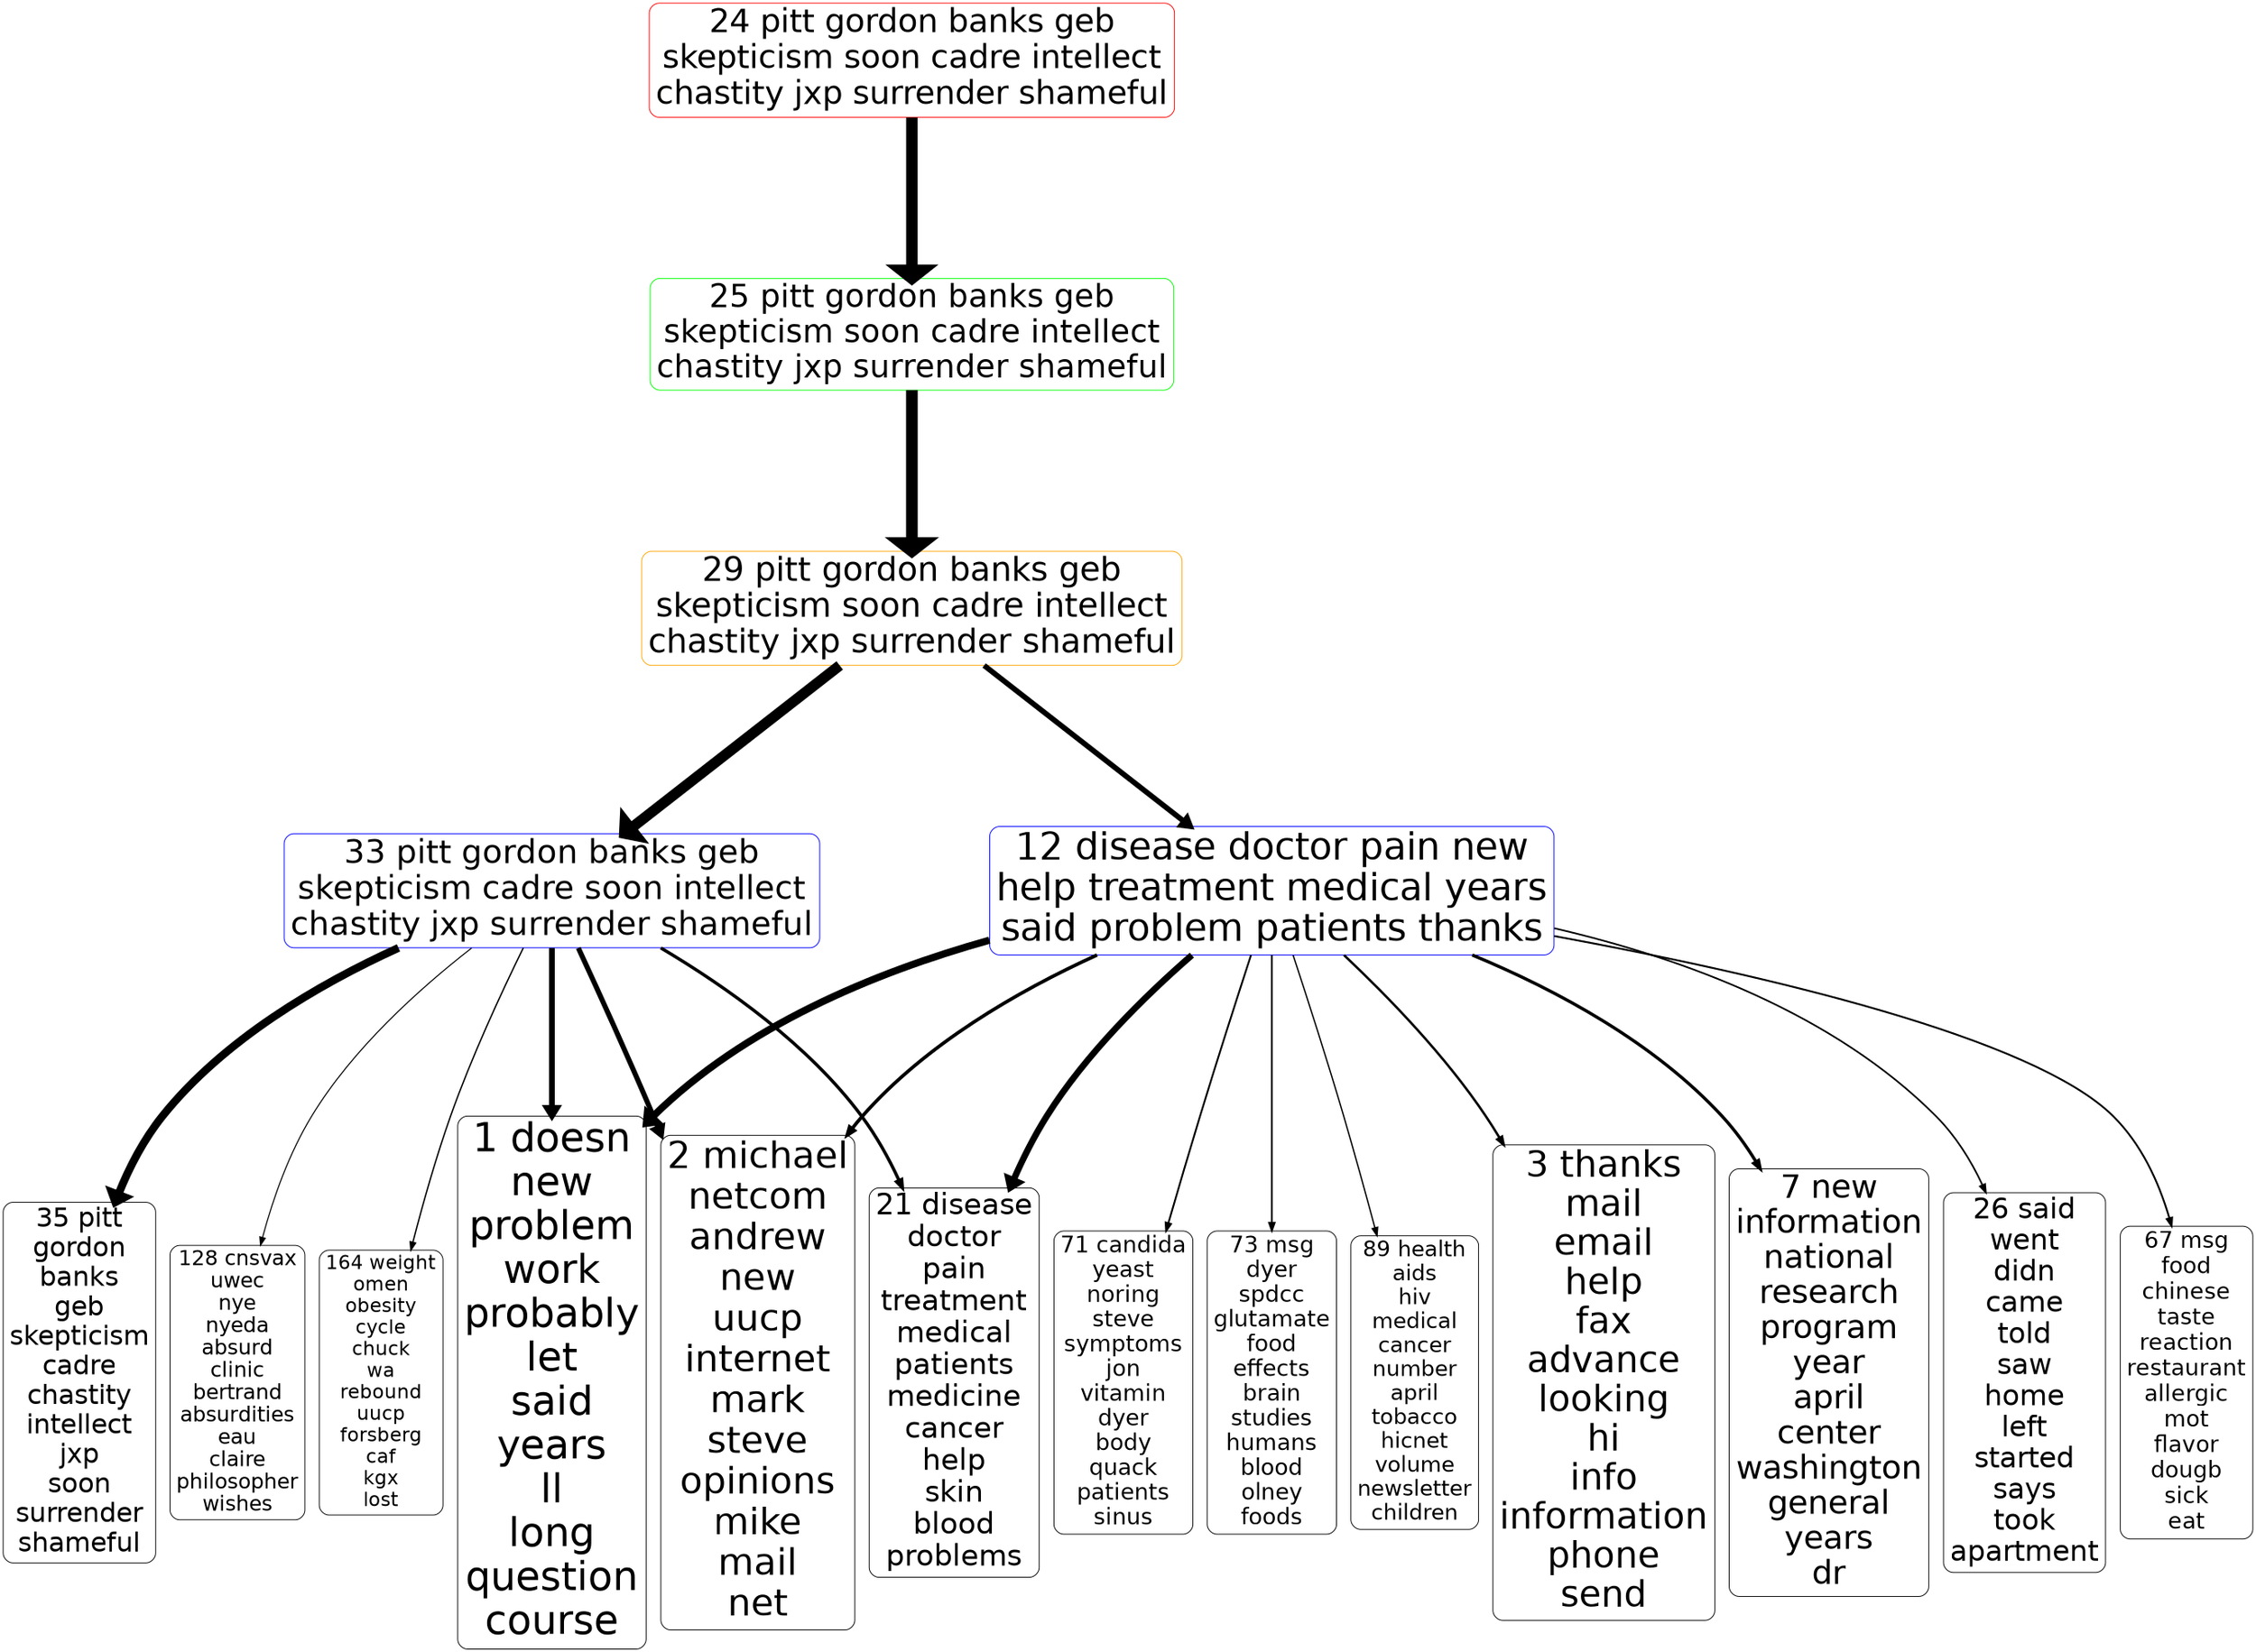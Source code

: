 digraph G {
size="18,18!";ranksep=4; ratio = auto; layers="1:2:3:4:5";
graph [fontname = "helvetica"];node [fontname = "helvetica"];edge [fontname = "helvetica"];ranksep=2.8;
"5_24" [ rank =5,fontsize =40.4766, shape=box, style="rounded", color=red, label="24 pitt gordon banks geb
skepticism soon cadre intellect
chastity jxp surrender shameful"]
"5_24" -> "4_25" [penwidth=14.4218,dir=forward]
"4_25" [rank =6,fontsize =40.1358, shape=box, style="rounded", color=green,label="25 pitt gordon banks geb
skepticism soon cadre intellect
chastity jxp surrender shameful"]
"4_25" [ rank =4,fontsize =40.1358, shape=box, style="rounded", color=green, label="25 pitt gordon banks geb
skepticism soon cadre intellect
chastity jxp surrender shameful"]
"4_25" -> "3_29" [penwidth=14.6158,dir=forward]
"3_29" [rank =5,fontsize =41.3511, shape=box, style="rounded", color=orange,label="29 pitt gordon banks geb
skepticism soon cadre intellect
chastity jxp surrender shameful"]
"3_29" [ rank =3,fontsize =41.3511, shape=box, style="rounded", color=orange, label="29 pitt gordon banks geb
skepticism soon cadre intellect
chastity jxp surrender shameful"]
"3_29" -> "2_12" [penwidth=6.7667,dir=forward]
"2_12" [rank =4,fontsize =46.7367, shape=box, style="rounded", color=blue,label="12 disease doctor pain new
help treatment medical years
said problem patients thanks"]
"3_29" -> "2_33" [penwidth=13.249,dir=forward]
"2_33" [rank =4,fontsize =41.1025, shape=box, style="rounded", color=blue,label="33 pitt gordon banks geb
skepticism cadre soon intellect
chastity jxp surrender shameful"]
"2_12" [ rank =2,fontsize =46.7367, shape=box, style="rounded", color=blue, label="12 disease doctor pain new
help treatment medical years
said problem patients thanks"]
"2_12" -> "1_1" [penwidth=8.9924,dir=forward]
"1_1" [rank =3,fontsize =50, shape=box, style="rounded", color=black,label="1 doesn
new
problem
work
probably
let
said
years
ll
long
question
course"]
"2_12" -> "1_2" [penwidth=4.368,dir=forward]
"1_2" [rank =3,fontsize =46.1741, shape=box, style="rounded", color=black,label="2 michael
netcom
andrew
new
uucp
internet
mark
steve
opinions
mike
mail
net"]
"2_12" -> "1_3" [penwidth=2.9964,dir=forward]
"1_3" [rank =3,fontsize =44.9965, shape=box, style="rounded", color=black,label="3 thanks
mail
email
help
fax
advance
looking
hi
info
information
phone
send"]
"2_12" -> "1_7" [penwidth=4.011,dir=forward]
"1_7" [rank =3,fontsize =40.4508, shape=box, style="rounded", color=black,label="7 new
information
national
research
program
year
april
center
washington
general
years
dr"]
"2_12" -> "1_21" [penwidth=8.0394,dir=forward]
"1_21" [rank =3,fontsize =36.5527, shape=box, style="rounded", color=black,label="21 disease
doctor
pain
treatment
medical
patients
medicine
cancer
help
skin
blood
problems"]
"2_12" -> "1_26" [penwidth=2.0902,dir=forward]
"1_26" [rank =3,fontsize =35.2628, shape=box, style="rounded", color=black,label="26 said
went
didn
came
told
saw
home
left
started
says
took
apartment"]
"2_12" -> "1_67" [penwidth=2.3023,dir=forward]
"1_67" [rank =3,fontsize =28.7509, shape=box, style="rounded", color=black,label="67 msg
food
chinese
taste
reaction
restaurant
allergic
mot
flavor
dougb
sick
eat"]
"2_12" -> "1_71" [penwidth=2.2916,dir=forward]
"1_71" [rank =3,fontsize =28.4008, shape=box, style="rounded", color=black,label="71 candida
yeast
noring
steve
symptoms
jon
vitamin
dyer
body
quack
patients
sinus"]
"2_12" -> "1_73" [penwidth=2.1708,dir=forward]
"1_73" [rank =3,fontsize =28.3181, shape=box, style="rounded", color=black,label="73 msg
dyer
spdcc
glutamate
food
effects
brain
studies
humans
blood
olney
foods"]
"2_12" -> "1_89" [penwidth=1.6733,dir=forward]
"1_89" [rank =3,fontsize =27.2109, shape=box, style="rounded", color=black,label="89 health
aids
hiv
medical
cancer
number
april
tobacco
hicnet
volume
newsletter
children"]
"2_33" [ rank =2,fontsize =41.1025, shape=box, style="rounded", color=blue, label="33 pitt gordon banks geb
skepticism cadre soon intellect
chastity jxp surrender shameful"]
"2_33" -> "1_1" [penwidth=7.1427,dir=forward]
"1_1" [rank =3,fontsize =50, shape=box, style="rounded", color=black,label="1 doesn
new
problem
work
probably
let
said
years
ll
long
question
course"]
"2_33" -> "1_2" [penwidth=6.3866,dir=forward]
"1_2" [rank =3,fontsize =46.1741, shape=box, style="rounded", color=black,label="2 michael
netcom
andrew
new
uucp
internet
mark
steve
opinions
mike
mail
net"]
"2_33" -> "1_21" [penwidth=4.0655,dir=forward]
"1_21" [rank =3,fontsize =36.5527, shape=box, style="rounded", color=black,label="21 disease
doctor
pain
treatment
medical
patients
medicine
cancer
help
skin
blood
problems"]
"2_33" -> "1_35" [penwidth=9.9254,dir=forward]
"1_35" [rank =3,fontsize =33.3376, shape=box, style="rounded", color=black,label="35 pitt
gordon
banks
geb
skepticism
cadre
chastity
intellect
jxp
soon
surrender
shameful"]
"2_33" -> "1_128" [penwidth=1.3298,dir=forward]
"1_128" [rank =3,fontsize =25.7774, shape=box, style="rounded", color=black,label="128 cnsvax
uwec
nye
nyeda
absurd
clinic
bertrand
absurdities
eau
claire
philosopher
wishes"]
"2_33" -> "1_164" [penwidth=1.7139,dir=forward]
"1_164" [rank =3,fontsize =24.5397, shape=box, style="rounded", color=black,label="164 weight
omen
obesity
cycle
chuck
wa
rebound
uucp
forsberg
caf
kgx
lost"]
{rank=same; "1_1" "1_2" "1_3" "1_7" "1_21" "1_26" "1_67" "1_71" "1_73" "1_89" "1_1" "1_2" "1_21" "1_35" "1_128" "1_164"}{rank=same; "2_12" "2_33" "2_12" "2_33"}{rank=same; "3_29" "3_29"}{rank=same; "4_25" "4_25"}{rank=same; "5_24"}}